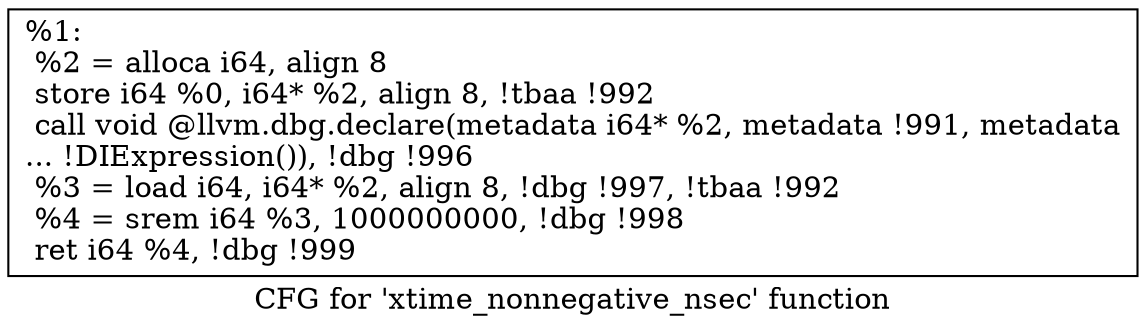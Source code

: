 digraph "CFG for 'xtime_nonnegative_nsec' function" {
	label="CFG for 'xtime_nonnegative_nsec' function";

	Node0x19061f0 [shape=record,label="{%1:\l  %2 = alloca i64, align 8\l  store i64 %0, i64* %2, align 8, !tbaa !992\l  call void @llvm.dbg.declare(metadata i64* %2, metadata !991, metadata\l... !DIExpression()), !dbg !996\l  %3 = load i64, i64* %2, align 8, !dbg !997, !tbaa !992\l  %4 = srem i64 %3, 1000000000, !dbg !998\l  ret i64 %4, !dbg !999\l}"];
}
